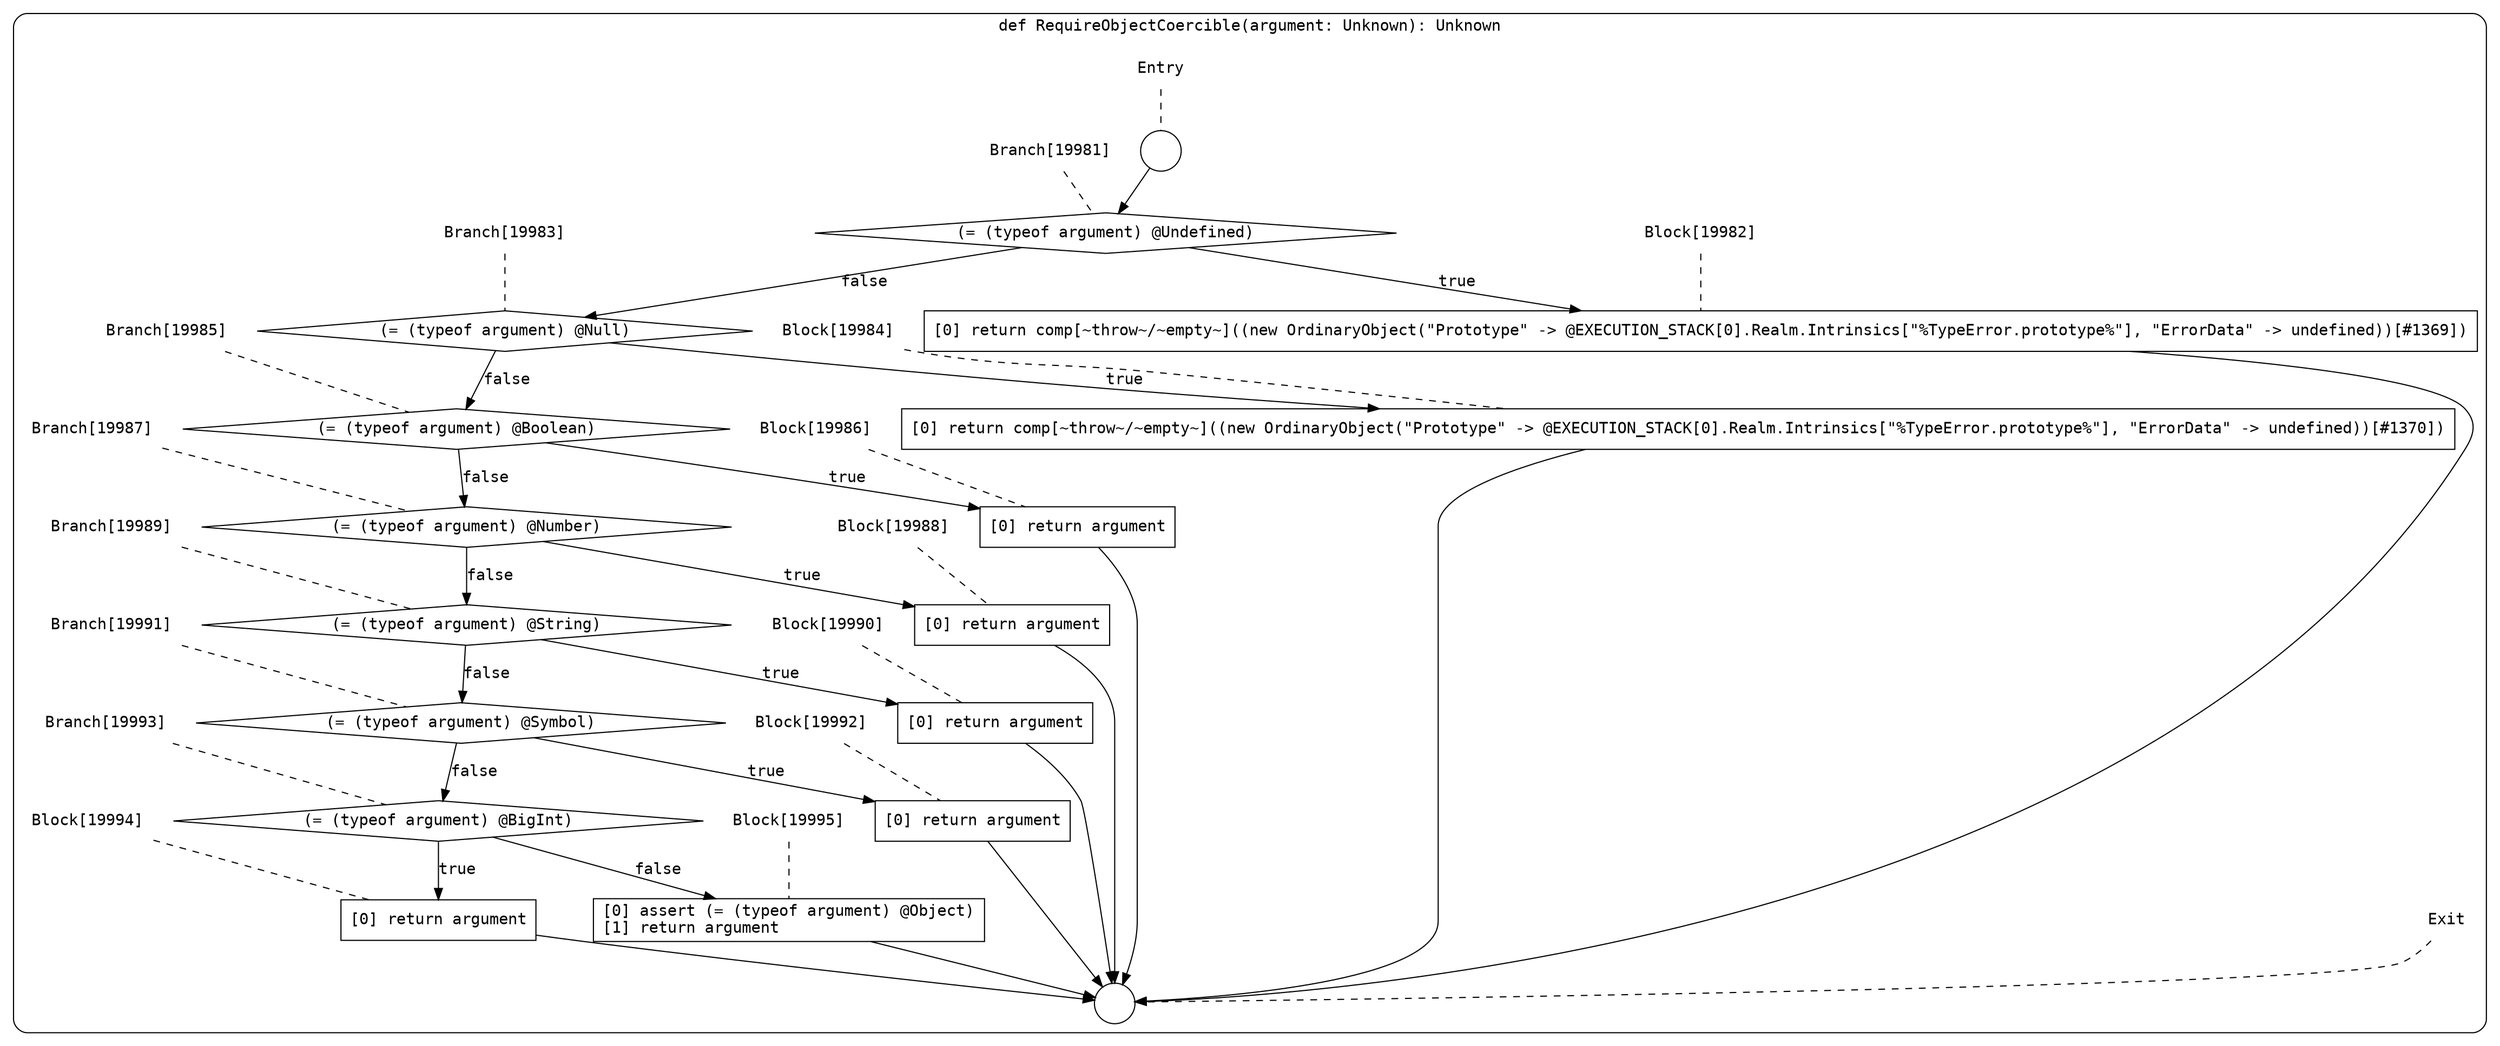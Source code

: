 digraph {
  graph [fontname = "Consolas"]
  node [fontname = "Consolas"]
  edge [fontname = "Consolas"]
  subgraph cluster2684 {
    label = "def RequireObjectCoercible(argument: Unknown): Unknown"
    style = rounded
    cluster2684_entry_name [shape=none, label=<<font color="black">Entry</font>>]
    cluster2684_entry_name -> cluster2684_entry [arrowhead=none, color="black", style=dashed]
    cluster2684_entry [shape=circle label=" " color="black" fillcolor="white" style=filled]
    cluster2684_entry -> node19981 [color="black"]
    cluster2684_exit_name [shape=none, label=<<font color="black">Exit</font>>]
    cluster2684_exit_name -> cluster2684_exit [arrowhead=none, color="black", style=dashed]
    cluster2684_exit [shape=circle label=" " color="black" fillcolor="white" style=filled]
    node19981_name [shape=none, label=<<font color="black">Branch[19981]</font>>]
    node19981_name -> node19981 [arrowhead=none, color="black", style=dashed]
    node19981 [shape=diamond, label=<<font color="black">(= (typeof argument) @Undefined)</font>> color="black" fillcolor="white", style=filled]
    node19981 -> node19982 [label=<<font color="black">true</font>> color="black"]
    node19981 -> node19983 [label=<<font color="black">false</font>> color="black"]
    node19982_name [shape=none, label=<<font color="black">Block[19982]</font>>]
    node19982_name -> node19982 [arrowhead=none, color="black", style=dashed]
    node19982 [shape=box, label=<<font color="black">[0] return comp[~throw~/~empty~]((new OrdinaryObject(&quot;Prototype&quot; -&gt; @EXECUTION_STACK[0].Realm.Intrinsics[&quot;%TypeError.prototype%&quot;], &quot;ErrorData&quot; -&gt; undefined))[#1369])<BR ALIGN="LEFT"/></font>> color="black" fillcolor="white", style=filled]
    node19982 -> cluster2684_exit [color="black"]
    node19983_name [shape=none, label=<<font color="black">Branch[19983]</font>>]
    node19983_name -> node19983 [arrowhead=none, color="black", style=dashed]
    node19983 [shape=diamond, label=<<font color="black">(= (typeof argument) @Null)</font>> color="black" fillcolor="white", style=filled]
    node19983 -> node19984 [label=<<font color="black">true</font>> color="black"]
    node19983 -> node19985 [label=<<font color="black">false</font>> color="black"]
    node19984_name [shape=none, label=<<font color="black">Block[19984]</font>>]
    node19984_name -> node19984 [arrowhead=none, color="black", style=dashed]
    node19984 [shape=box, label=<<font color="black">[0] return comp[~throw~/~empty~]((new OrdinaryObject(&quot;Prototype&quot; -&gt; @EXECUTION_STACK[0].Realm.Intrinsics[&quot;%TypeError.prototype%&quot;], &quot;ErrorData&quot; -&gt; undefined))[#1370])<BR ALIGN="LEFT"/></font>> color="black" fillcolor="white", style=filled]
    node19984 -> cluster2684_exit [color="black"]
    node19985_name [shape=none, label=<<font color="black">Branch[19985]</font>>]
    node19985_name -> node19985 [arrowhead=none, color="black", style=dashed]
    node19985 [shape=diamond, label=<<font color="black">(= (typeof argument) @Boolean)</font>> color="black" fillcolor="white", style=filled]
    node19985 -> node19986 [label=<<font color="black">true</font>> color="black"]
    node19985 -> node19987 [label=<<font color="black">false</font>> color="black"]
    node19986_name [shape=none, label=<<font color="black">Block[19986]</font>>]
    node19986_name -> node19986 [arrowhead=none, color="black", style=dashed]
    node19986 [shape=box, label=<<font color="black">[0] return argument<BR ALIGN="LEFT"/></font>> color="black" fillcolor="white", style=filled]
    node19986 -> cluster2684_exit [color="black"]
    node19987_name [shape=none, label=<<font color="black">Branch[19987]</font>>]
    node19987_name -> node19987 [arrowhead=none, color="black", style=dashed]
    node19987 [shape=diamond, label=<<font color="black">(= (typeof argument) @Number)</font>> color="black" fillcolor="white", style=filled]
    node19987 -> node19988 [label=<<font color="black">true</font>> color="black"]
    node19987 -> node19989 [label=<<font color="black">false</font>> color="black"]
    node19988_name [shape=none, label=<<font color="black">Block[19988]</font>>]
    node19988_name -> node19988 [arrowhead=none, color="black", style=dashed]
    node19988 [shape=box, label=<<font color="black">[0] return argument<BR ALIGN="LEFT"/></font>> color="black" fillcolor="white", style=filled]
    node19988 -> cluster2684_exit [color="black"]
    node19989_name [shape=none, label=<<font color="black">Branch[19989]</font>>]
    node19989_name -> node19989 [arrowhead=none, color="black", style=dashed]
    node19989 [shape=diamond, label=<<font color="black">(= (typeof argument) @String)</font>> color="black" fillcolor="white", style=filled]
    node19989 -> node19990 [label=<<font color="black">true</font>> color="black"]
    node19989 -> node19991 [label=<<font color="black">false</font>> color="black"]
    node19990_name [shape=none, label=<<font color="black">Block[19990]</font>>]
    node19990_name -> node19990 [arrowhead=none, color="black", style=dashed]
    node19990 [shape=box, label=<<font color="black">[0] return argument<BR ALIGN="LEFT"/></font>> color="black" fillcolor="white", style=filled]
    node19990 -> cluster2684_exit [color="black"]
    node19991_name [shape=none, label=<<font color="black">Branch[19991]</font>>]
    node19991_name -> node19991 [arrowhead=none, color="black", style=dashed]
    node19991 [shape=diamond, label=<<font color="black">(= (typeof argument) @Symbol)</font>> color="black" fillcolor="white", style=filled]
    node19991 -> node19992 [label=<<font color="black">true</font>> color="black"]
    node19991 -> node19993 [label=<<font color="black">false</font>> color="black"]
    node19992_name [shape=none, label=<<font color="black">Block[19992]</font>>]
    node19992_name -> node19992 [arrowhead=none, color="black", style=dashed]
    node19992 [shape=box, label=<<font color="black">[0] return argument<BR ALIGN="LEFT"/></font>> color="black" fillcolor="white", style=filled]
    node19992 -> cluster2684_exit [color="black"]
    node19993_name [shape=none, label=<<font color="black">Branch[19993]</font>>]
    node19993_name -> node19993 [arrowhead=none, color="black", style=dashed]
    node19993 [shape=diamond, label=<<font color="black">(= (typeof argument) @BigInt)</font>> color="black" fillcolor="white", style=filled]
    node19993 -> node19994 [label=<<font color="black">true</font>> color="black"]
    node19993 -> node19995 [label=<<font color="black">false</font>> color="black"]
    node19994_name [shape=none, label=<<font color="black">Block[19994]</font>>]
    node19994_name -> node19994 [arrowhead=none, color="black", style=dashed]
    node19994 [shape=box, label=<<font color="black">[0] return argument<BR ALIGN="LEFT"/></font>> color="black" fillcolor="white", style=filled]
    node19994 -> cluster2684_exit [color="black"]
    node19995_name [shape=none, label=<<font color="black">Block[19995]</font>>]
    node19995_name -> node19995 [arrowhead=none, color="black", style=dashed]
    node19995 [shape=box, label=<<font color="black">[0] assert (= (typeof argument) @Object)<BR ALIGN="LEFT"/>[1] return argument<BR ALIGN="LEFT"/></font>> color="black" fillcolor="white", style=filled]
    node19995 -> cluster2684_exit [color="black"]
  }
}